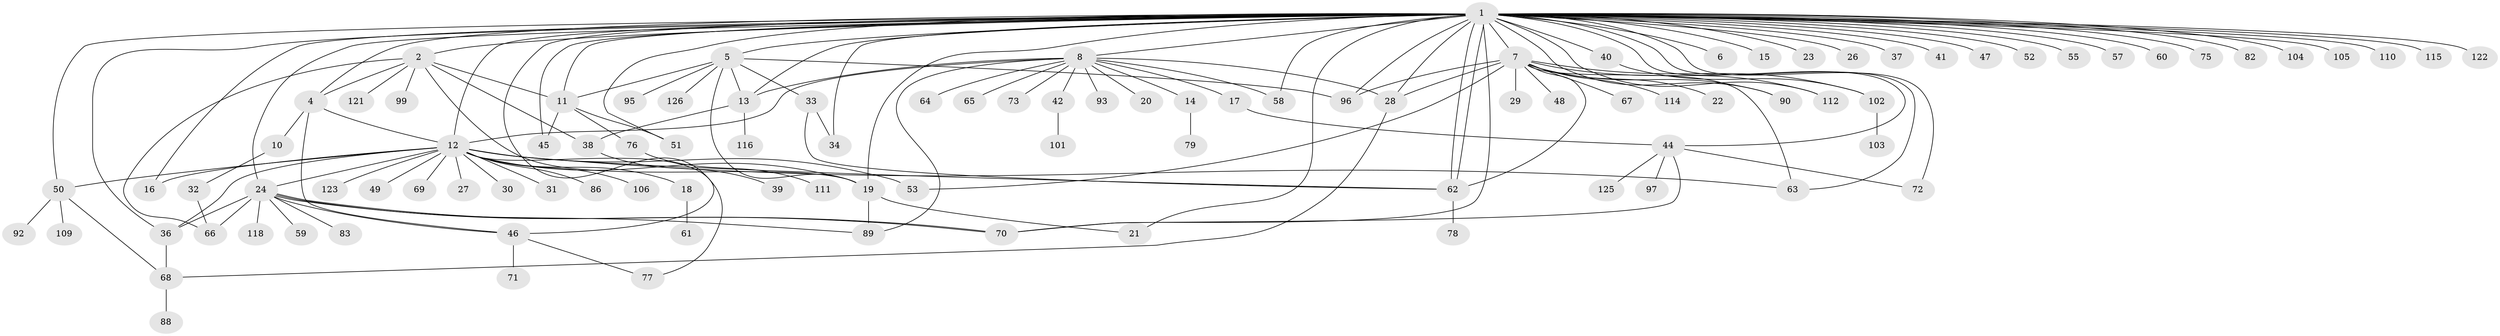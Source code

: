 // Generated by graph-tools (version 1.1) at 2025/23/03/03/25 07:23:55]
// undirected, 102 vertices, 150 edges
graph export_dot {
graph [start="1"]
  node [color=gray90,style=filled];
  1 [super="+3"];
  2 [super="+98"];
  4 [super="+100"];
  5 [super="+35"];
  6;
  7 [super="+117"];
  8 [super="+9"];
  10;
  11;
  12 [super="+25"];
  13;
  14;
  15 [super="+43"];
  16 [super="+81"];
  17;
  18;
  19 [super="+85"];
  20;
  21;
  22;
  23;
  24 [super="+80"];
  26;
  27;
  28;
  29;
  30;
  31;
  32;
  33;
  34 [super="+56"];
  36 [super="+94"];
  37;
  38;
  39;
  40;
  41;
  42;
  44 [super="+124"];
  45;
  46 [super="+87"];
  47;
  48 [super="+84"];
  49;
  50 [super="+54"];
  51;
  52;
  53;
  55;
  57;
  58 [super="+74"];
  59;
  60;
  61;
  62 [super="+113"];
  63;
  64;
  65;
  66;
  67;
  68 [super="+91"];
  69 [super="+108"];
  70;
  71;
  72 [super="+119"];
  73;
  75;
  76;
  77;
  78;
  79;
  82;
  83;
  86;
  88;
  89;
  90;
  92;
  93;
  95;
  96;
  97;
  99;
  101;
  102 [super="+120"];
  103;
  104;
  105;
  106 [super="+107"];
  109;
  110;
  111;
  112;
  114;
  115;
  116;
  118;
  121;
  122;
  123;
  125;
  126;
  1 -- 2;
  1 -- 8;
  1 -- 12 [weight=2];
  1 -- 15 [weight=2];
  1 -- 19 [weight=3];
  1 -- 23;
  1 -- 24 [weight=2];
  1 -- 26;
  1 -- 36;
  1 -- 41;
  1 -- 44;
  1 -- 46;
  1 -- 47;
  1 -- 52 [weight=2];
  1 -- 57;
  1 -- 60;
  1 -- 62;
  1 -- 62;
  1 -- 63 [weight=2];
  1 -- 70;
  1 -- 82;
  1 -- 90 [weight=2];
  1 -- 96 [weight=2];
  1 -- 104;
  1 -- 112;
  1 -- 4 [weight=2];
  1 -- 5;
  1 -- 6;
  1 -- 7;
  1 -- 11;
  1 -- 13;
  1 -- 16;
  1 -- 21;
  1 -- 28;
  1 -- 34 [weight=2];
  1 -- 37;
  1 -- 40;
  1 -- 45;
  1 -- 50;
  1 -- 51;
  1 -- 55;
  1 -- 58;
  1 -- 75;
  1 -- 105;
  1 -- 110;
  1 -- 115;
  1 -- 122;
  1 -- 72;
  2 -- 4;
  2 -- 11;
  2 -- 38;
  2 -- 66;
  2 -- 99;
  2 -- 121;
  2 -- 19;
  4 -- 10;
  4 -- 12;
  4 -- 46;
  5 -- 11;
  5 -- 19;
  5 -- 33;
  5 -- 95;
  5 -- 96;
  5 -- 126;
  5 -- 13;
  7 -- 22;
  7 -- 28;
  7 -- 29;
  7 -- 48;
  7 -- 53;
  7 -- 63;
  7 -- 67;
  7 -- 90;
  7 -- 96;
  7 -- 102;
  7 -- 112;
  7 -- 114;
  7 -- 62;
  8 -- 14;
  8 -- 17;
  8 -- 42;
  8 -- 64;
  8 -- 73;
  8 -- 65;
  8 -- 12;
  8 -- 13;
  8 -- 20;
  8 -- 89;
  8 -- 28;
  8 -- 93;
  8 -- 58;
  10 -- 32;
  11 -- 45;
  11 -- 51;
  11 -- 76;
  12 -- 18;
  12 -- 19;
  12 -- 24;
  12 -- 27;
  12 -- 31;
  12 -- 36 [weight=2];
  12 -- 49;
  12 -- 50;
  12 -- 53;
  12 -- 62;
  12 -- 63;
  12 -- 77;
  12 -- 86;
  12 -- 69;
  12 -- 106;
  12 -- 123;
  12 -- 30;
  12 -- 16;
  13 -- 38;
  13 -- 116;
  14 -- 79;
  17 -- 44;
  18 -- 61;
  19 -- 21;
  19 -- 89;
  24 -- 36;
  24 -- 46;
  24 -- 59;
  24 -- 66;
  24 -- 70;
  24 -- 70;
  24 -- 83;
  24 -- 89;
  24 -- 118;
  28 -- 68;
  32 -- 66;
  33 -- 34;
  33 -- 62;
  36 -- 68;
  38 -- 39;
  40 -- 102;
  42 -- 101;
  44 -- 70;
  44 -- 72;
  44 -- 97;
  44 -- 125;
  46 -- 71;
  46 -- 77;
  50 -- 92;
  50 -- 109;
  50 -- 68;
  62 -- 78;
  68 -- 88;
  76 -- 111;
  102 -- 103;
}
